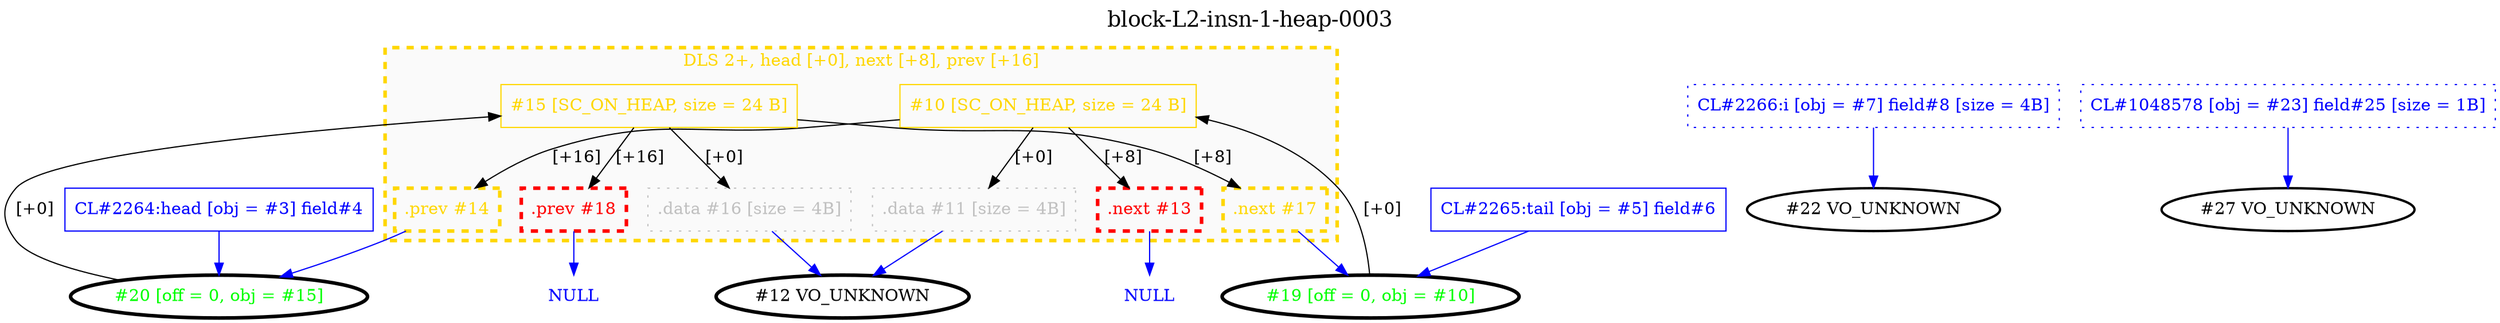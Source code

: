 digraph "block-L2-insn-1-heap-0003" {
	label=<<FONT POINT-SIZE="18">block-L2-insn-1-heap-0003</FONT>>;
	clusterrank=local;
	labelloc=t;
	"3" [shape=box, color=blue, fontcolor=blue, label="CL#2264:head [obj = #3] field#4"];
	"5" [shape=box, color=blue, fontcolor=blue, label="CL#2265:tail [obj = #5] field#6"];
	"7" [shape=box, color=blue, fontcolor=blue, style=dotted, label="CL#2266:i [obj = #7] field#8 [size = 4B]"];
subgraph "cluster1" {
	rank=same;
	label="DLS 2+, head [+0], next [+8], prev [+16]";
	color=gold;
	fontcolor=gold;
	bgcolor=gray98;
	style=dashed;
	penwidth=3.0;
	"10" [shape=box, color=gold, fontcolor=gold, label="#10 [SC_ON_HEAP, size = 24 B]"];
	"11" [shape=box, color=gray, fontcolor=gray, style=dotted, label=".data #11 [size = 4B]"];
	"10" -> "11" [color=black, fontcolor=black, label="[+0]"];
	"13" [shape=box, color=red, fontcolor=red, penwidth=3.0, style=dashed, label=".next #13"];
	"10" -> "13" [color=black, fontcolor=black, label="[+8]"];
	"14" [shape=box, color=gold, fontcolor=gold, penwidth=3.0, style=dashed, label=".prev #14"];
	"10" -> "14" [color=black, fontcolor=black, label="[+16]"];
	"15" [shape=box, color=gold, fontcolor=gold, label="#15 [SC_ON_HEAP, size = 24 B]"];
	"16" [shape=box, color=gray, fontcolor=gray, style=dotted, label=".data #16 [size = 4B]"];
	"15" -> "16" [color=black, fontcolor=black, label="[+0]"];
	"17" [shape=box, color=gold, fontcolor=gold, penwidth=3.0, style=dashed, label=".next #17"];
	"15" -> "17" [color=black, fontcolor=black, label="[+8]"];
	"18" [shape=box, color=red, fontcolor=red, penwidth=3.0, style=dashed, label=".prev #18"];
	"15" -> "18" [color=black, fontcolor=black, label="[+16]"];
}
	"23" [shape=box, color=blue, fontcolor=blue, style=dotted, label="CL#1048578 [obj = #23] field#25 [size = 1B]"];
	"12" [shape=ellipse, penwidth=3, fontcolor=black, label="#12 VO_UNKNOWN"];
	"19" [shape=ellipse, penwidth=3, fontcolor=green, label="#19 [off = 0, obj = #10]"];
	"19" -> "10" [color=black, fontcolor=black, label="[+0]"];
	"20" [shape=ellipse, penwidth=3, fontcolor=green, label="#20 [off = 0, obj = #15]"];
	"20" -> "15" [color=black, fontcolor=black, label="[+0]"];
	"22" [shape=ellipse, penwidth=2, fontcolor=black, label="#22 VO_UNKNOWN"];
	"27" [shape=ellipse, penwidth=2, fontcolor=black, label="#27 VO_UNKNOWN"];
	"3" -> "20" [color=blue, fontcolor=blue];
	"5" -> "19" [color=blue, fontcolor=blue];
	"7" -> "22" [color=blue, fontcolor=blue];
	"11" -> "12" [color=blue, fontcolor=blue];
	"lonely2" [shape=plaintext, fontcolor=blue, label="NULL"];
	"13" -> "lonely2" [color=blue, fontcolor=blue];
	"14" -> "20" [color=blue, fontcolor=blue];
	"16" -> "12" [color=blue, fontcolor=blue];
	"17" -> "19" [color=blue, fontcolor=blue];
	"lonely3" [shape=plaintext, fontcolor=blue, label="NULL"];
	"18" -> "lonely3" [color=blue, fontcolor=blue];
	"23" -> "27" [color=blue, fontcolor=blue];
}
